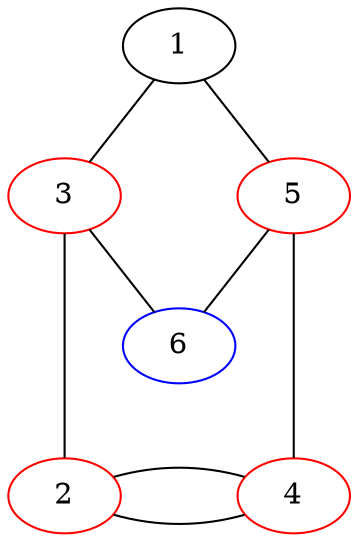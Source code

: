 graph {
  1 -- 5;
  3 -- 1;
  3 -- 2[weight=3];
  5 -- 4[weight=3];
  3 -- 6;
  5 -- 6;
  2 -- 4[minlen=2];
  2 -- 4;

  {
    rank="same";
    3;
    5;

  }


  {
    rank="sink";
    2;
    4;

  }

  2 [color="red"];
  3 [color="red"];
  4 [color="red"];
  5 [color="red"];
  6 [color="blue"];

}
